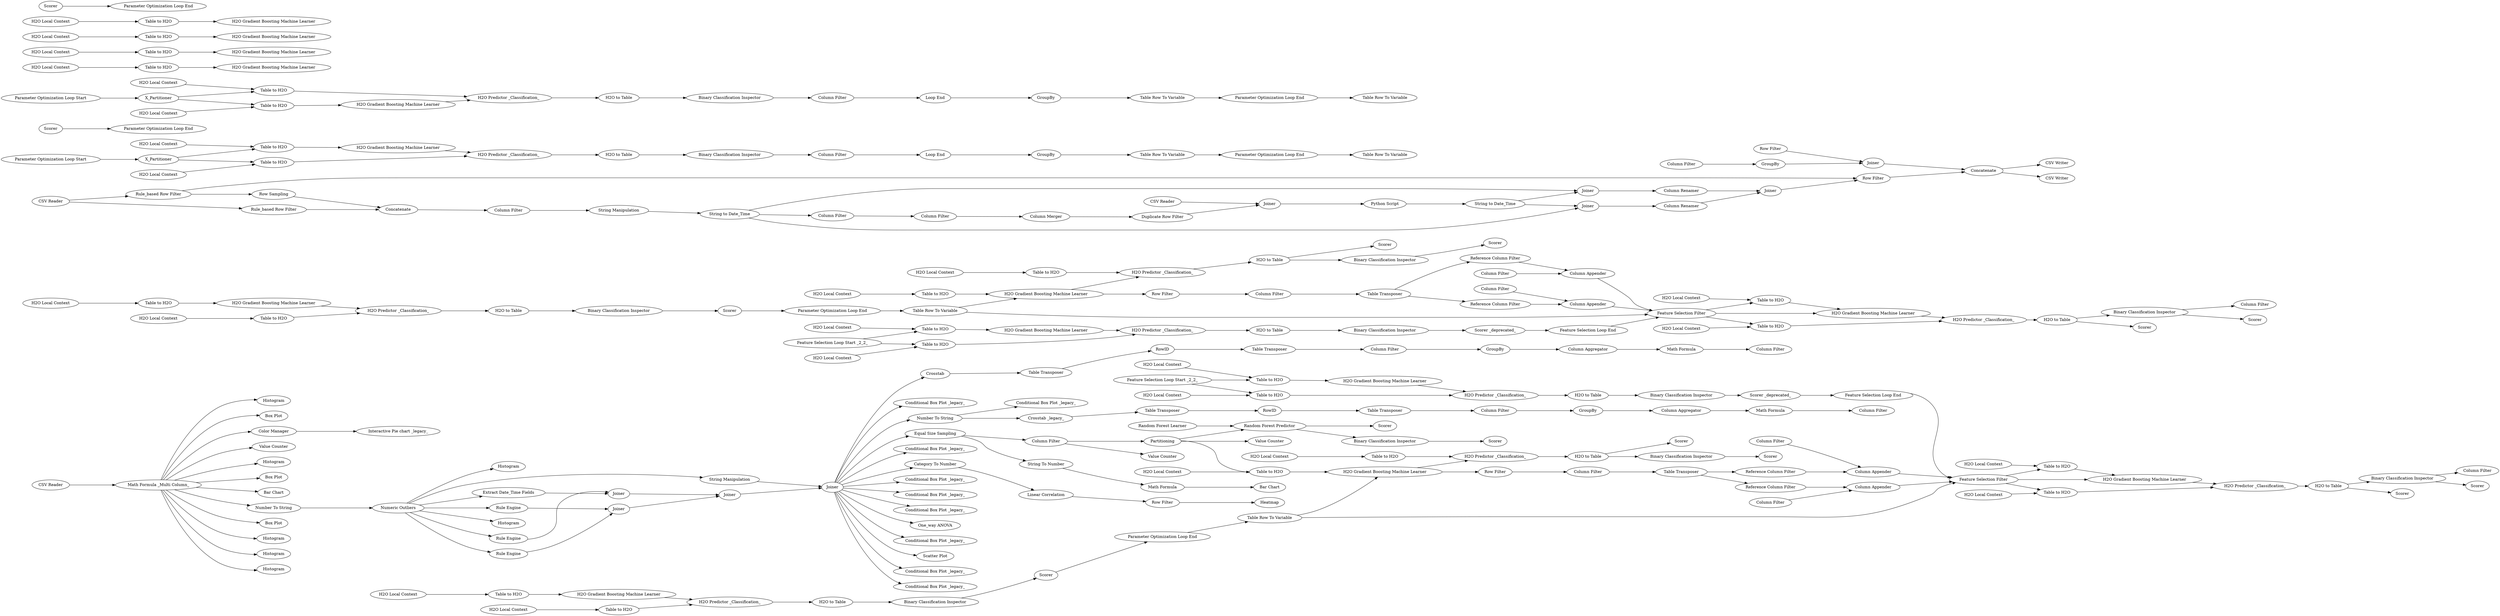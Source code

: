 digraph {
	"6664879114136510164_45" [label="Column Filter"]
	"1379525511389390036_49" [label="H2O Gradient Boosting Machine Learner"]
	"1712167640149157159_56" [label="Column Filter"]
	"-7047126955384602237_79" [label="Duplicate Row Filter"]
	"6664879114136510164_56" [label="Column Filter"]
	"-7047126955384602237_80" [label=Joiner]
	"-7047126955384602237_75" [label="Python Script"]
	"3214018433900815089_52" [label="Table to H2O"]
	"-8987786945828767946_379" [label="Number To String"]
	"7354292114620468433_342" [label="H2O to Table"]
	"6664879114136510164_26" [label="Table to H2O"]
	"7354292114620468433_7" [label="Parameter Optimization Loop End"]
	"1712167640149157159_359" [label="H2O Local Context"]
	"6664879114136510164_353" [label="H2O Local Context"]
	"3214018433900815089_37" [label="Feature Selection Filter"]
	"-8987786945828767946_127" [label=Histogram]
	"-5580068993751346034_89" [label="Binary Classification Inspector"]
	"-3007067386599140272_120" [label="Loop End"]
	"-7863132733293866824_141" [label="Column Renamer"]
	"-8987786945828767946_149" [label=Heatmap]
	"-8987786945828767946_60" [label="Equal Size Sampling"]
	"-7824796760050681315_348" [label=Scorer]
	"-4842072284283596389_31" [label="Table Transposer"]
	"-8987786945828767946_120" [label="String Manipulation"]
	"-8987786945828767946_370" [label="Conditional Box Plot _legacy_"]
	"-3007067386599140272_75" [label="Binary Classification Inspector"]
	"6664879114136510164_31" [label="H2O Predictor _Classification_"]
	"-8987786945828767946_4" [label="Row Sampling"]
	"3094677915747296734_31" [label="Table Transposer"]
	"-1091401462216484374_157" [label="Row Filter"]
	"-3007067386599140272_26" [label="Table to H2O"]
	"-8987786945828767946_129" [label=Joiner]
	"-8987786945828767946_94" [label="Extract Date_Time Fields"]
	"-5580068993751346034_347" [label="H2O Local Context"]
	"1379525511389390036_52" [label="Table to H2O"]
	"1379525511389390036_37" [label="Feature Selection Filter"]
	"-8987786945828767946_366" [label=Histogram]
	"-8987786945828767946_7" [label="Rule_based Row Filter"]
	"834193007559933913_147" [label="Column Renamer"]
	"1712167640149157159_41" [label="Column Filter"]
	"1712167640149157159_45" [label="Column Filter"]
	"-8987786945828767946_143" [label="CSV Reader"]
	"-3007067386599140272_85" [label="Table Row To Variable"]
	"7354292114620468433_30" [label="H2O Gradient Boosting Machine Learner"]
	"-4842072284283596389_32" [label="Table Transposer"]
	"3094677915747296734_27" [label=GroupBy]
	"-7824796760050681315_340" [label="H2O to Table"]
	"-7824796760050681315_89" [label="Binary Classification Inspector"]
	"1379525511389390036_46" [label="Feature Selection Loop Start _2_2_"]
	"3214018433900815089_54" [label="H2O Local Context"]
	"-7047126955384602237_77" [label="Column Filter"]
	"6664879114136510164_57" [label="Column Appender"]
	"1379525511389390036_89" [label="Binary Classification Inspector"]
	"-8987786945828767946_108" [label=Crosstab]
	"-7047126955384602237_64" [label="CSV Reader"]
	"-8987786945828767946_125" [label=Histogram]
	"1379525511389390036_54" [label="H2O Local Context"]
	"-7863132733293866824_140" [label=Joiner]
	"1712167640149157159_43" [label="Reference Column Filter"]
	"-3007067386599140272_338" [label="H2O Gradient Boosting Machine Learner"]
	"6664879114136510164_27" [label="H2O Local Context"]
	"1712167640149157159_42" [label="Table Transposer"]
	"-1091401462216484374_165" [label=Joiner]
	"6664879114136510164_30" [label="H2O Gradient Boosting Machine Learner"]
	"-8987786945828767946_144" [label="Column Filter"]
	"-5580068993751346034_340" [label="H2O to Table"]
	"-8987786945828767946_66" [label="Math Formula"]
	"-5580068993751346034_7" [label="Parameter Optimization Loop End"]
	"6664879114136510164_364" [label="Column Filter"]
	"1712167640149157159_360" [label="H2O Gradient Boosting Machine Learner"]
	"-3007067386599140272_31" [label="H2O Predictor _Classification_"]
	"7354292114620468433_340" [label="Table to H2O"]
	"1712167640149157159_356" [label="H2O to Table"]
	"-4842072284283596389_26" [label="Column Filter"]
	"-8987786945828767946_71" [label="Box Plot"]
	"1712167640149157159_358" [label="Table to H2O"]
	"-7824796760050681315_341" [label="Table to H2O"]
	"-5580068993751346034_346" [label="H2O Local Context"]
	"-8987786945828767946_63" [label="Conditional Box Plot _legacy_"]
	"6664879114136510164_358" [label="Table to H2O"]
	"7354292114620468433_75" [label="Binary Classification Inspector"]
	"-8987786945828767946_43" [label="Conditional Box Plot _legacy_"]
	"1379525511389390036_48" [label="H2O Local Context"]
	"-8987786945828767946_23" [label="Color Manager"]
	"1712167640149157159_25" [label="Table to H2O"]
	"-8987786945828767946_133" [label="Linear Correlation"]
	"6664879114136510164_25" [label="Table to H2O"]
	"1712167640149157159_31" [label="H2O Predictor _Classification_"]
	"-1091401462216484374_162" [label=GroupBy]
	"-7824796760050681315_343" [label="Table to H2O"]
	"7709164409693650800_63" [label="Random Forest Learner"]
	"-4842072284283596389_33" [label=RowID]
	"-8987786945828767946_360" [label="Value Counter"]
	"-3007067386599140272_344" [label="Table to H2O"]
	"1712167640149157159_32" [label="H2O to Table"]
	"1712167640149157159_89" [label="Binary Classification Inspector"]
	"-8987786945828767946_47" [label=Histogram]
	"7354292114620468433_120" [label="Loop End"]
	"7354292114620468433_118" [label=X_Partitioner]
	"1712167640149157159_357" [label="Binary Classification Inspector"]
	"-1091401462216484374_167" [label="Row Filter"]
	"3094677915747296734_26" [label="Column Filter"]
	"6664879114136510164_357" [label="Binary Classification Inspector"]
	"-8987786945828767946_58" [label="Math Formula _Multi Column_"]
	"-8987786945828767946_361" [label="Box Plot"]
	"-8987786945828767946_374" [label="Crosstab _legacy_"]
	"3214018433900815089_49" [label="H2O Gradient Boosting Machine Learner"]
	"7354292114620468433_24" [label=Scorer]
	"-8987786945828767946_375" [label="Conditional Box Plot _legacy_"]
	"-7824796760050681315_7" [label="Parameter Optimization Loop End"]
	"6664879114136510164_43" [label="Reference Column Filter"]
	"3214018433900815089_53" [label="Scorer _deprecated_"]
	"3214018433900815089_48" [label="H2O Local Context"]
	"1712167640149157159_27" [label="H2O Local Context"]
	"-8987786945828767946_6" [label="Interactive Pie chart _legacy_"]
	"-7824796760050681315_346" [label="H2O Local Context"]
	"-3007067386599140272_341" [label="H2O Local Context"]
	"-1091401462216484374_159" [label="Column Filter"]
	"1712167640149157159_24" [label=Scorer]
	"-5580068993751346034_348" [label=Scorer]
	"-5580068993751346034_85" [label="Table Row To Variable"]
	"7354292114620468433_27" [label="H2O Local Context"]
	"-3007067386599140272_83" [label="Table Row To Variable"]
	"6664879114136510164_354" [label=Scorer]
	"7709164409693650800_75" [label="Binary Classification Inspector"]
	"-3272620251460599367_87" [label="String to Date_Time"]
	"-7824796760050681315_85" [label="Table Row To Variable"]
	"1712167640149157159_57" [label="Column Appender"]
	"-8987786945828767946_128" [label="Rule Engine"]
	"-8987786945828767946_369" [label="Conditional Box Plot _legacy_"]
	"-7824796760050681315_345" [label="H2O Gradient Boosting Machine Learner"]
	"-4842072284283596389_27" [label=GroupBy]
	"1379525511389390036_50" [label="H2O to Table"]
	"7354292114620468433_28" [label="H2O Local Context"]
	"-8987786945828767946_367" [label="Bar Chart"]
	"834193007559933913_146" [label=Joiner]
	"-8987786945828767946_115" [label="Column Filter"]
	"-8987786945828767946_380" [label="Category To Number"]
	"3094677915747296734_28" [label="Math Formula"]
	"-3007067386599140272_30" [label="H2O Gradient Boosting Machine Learner"]
	"7709164409693650800_81" [label=Scorer]
	"7354292114620468433_83" [label="Table Row To Variable"]
	"-8987786945828767946_381" [label="CSV Writer"]
	"7354292114620468433_85" [label="Table Row To Variable"]
	"-7824796760050681315_347" [label="H2O Local Context"]
	"7354292114620468433_335" [label="Parameter Optimization Loop Start"]
	"1712167640149157159_350" [label=Scorer]
	"3214018433900815089_51" [label="H2O Predictor _Classification_"]
	"7354292114620468433_26" [label="Table to H2O"]
	"6664879114136510164_24" [label=Scorer]
	"-8987786945828767946_382" [label="CSV Reader"]
	"-3007067386599140272_81" [label="Parameter Optimization Loop End"]
	"6664879114136510164_39" [label="Row Filter"]
	"-3007067386599140272_7" [label="Parameter Optimization Loop End"]
	"-8987786945828767946_8" [label=Concatenate]
	"-8987786945828767946_126" [label="Rule Engine"]
	"1379525511389390036_36" [label="Feature Selection Loop End"]
	"6664879114136510164_356" [label="H2O to Table"]
	"1712167640149157159_354" [label=Scorer]
	"6664879114136510164_42" [label="Table Transposer"]
	"6664879114136510164_28" [label="H2O Local Context"]
	"7354292114620468433_338" [label="H2O Gradient Boosting Machine Learner"]
	"7354292114620468433_81" [label="Parameter Optimization Loop End"]
	"1379525511389390036_53" [label="Scorer _deprecated_"]
	"1712167640149157159_26" [label="Table to H2O"]
	"-8987786945828767946_134" [label="One_way ANOVA"]
	"6664879114136510164_41" [label="Column Filter"]
	"1379525511389390036_51" [label="H2O Predictor _Classification_"]
	"-8987786945828767946_59" [label="Number To String"]
	"-8987786945828767946_171" [label="Value Counter"]
	"-7047126955384602237_85" [label="String to Date_Time"]
	"-8987786945828767946_371" [label="Conditional Box Plot _legacy_"]
	"-3007067386599140272_121" [label="Column Filter"]
	"-7824796760050681315_344" [label="H2O Predictor _Classification_"]
	"7354292114620468433_25" [label="Table to H2O"]
	"-3007067386599140272_340" [label="Table to H2O"]
	"7709164409693650800_82" [label=Scorer]
	"-8987786945828767946_40" [label="Scatter Plot"]
	"-8987786945828767946_62" [label="Conditional Box Plot _legacy_"]
	"-8987786945828767946_142" [label=Joiner]
	"-5580068993751346034_345" [label="H2O Gradient Boosting Machine Learner"]
	"1379525511389390036_47" [label="Table to H2O"]
	"-8987786945828767946_124" [label="Rule Engine"]
	"-5580068993751346034_341" [label="Table to H2O"]
	"7354292114620468433_31" [label="H2O Predictor _Classification_"]
	"6664879114136510164_351" [label=Scorer]
	"6664879114136510164_32" [label="H2O to Table"]
	"7709164409693650800_64" [label="Random Forest Predictor"]
	"6664879114136510164_44" [label="Column Appender"]
	"3094677915747296734_33" [label=RowID]
	"6664879114136510164_355" [label="H2O Predictor _Classification_"]
	"1712167640149157159_30" [label="H2O Gradient Boosting Machine Learner"]
	"6664879114136510164_89" [label="Binary Classification Inspector"]
	"1712167640149157159_355" [label="H2O Predictor _Classification_"]
	"-8987786945828767946_362" [label="Box Plot"]
	"7354292114620468433_339" [label="H2O Local Context"]
	"3094677915747296734_32" [label="Table Transposer"]
	"-1091401462216484374_168" [label=Concatenate]
	"1712167640149157159_28" [label="H2O Local Context"]
	"1712167640149157159_55" [label="Reference Column Filter"]
	"-4842072284283596389_29" [label="Column Aggregator"]
	"7354292114620468433_344" [label="Table to H2O"]
	"-8987786945828767946_151" [label="Row Filter"]
	"1712167640149157159_364" [label="Column Filter"]
	"-8987786945828767946_65" [label="Bar Chart"]
	"-8987786945828767946_57" [label="String To Number"]
	"6664879114136510164_55" [label="Reference Column Filter"]
	"6664879114136510164_350" [label=Scorer]
	"6664879114136510164_352" [label="Table to H2O"]
	"3214018433900815089_46" [label="Feature Selection Loop Start _2_2_"]
	"3214018433900815089_50" [label="H2O to Table"]
	"7354292114620468433_343" [label="H2O Gradient Boosting Machine Learner"]
	"-3007067386599140272_25" [label="Table to H2O"]
	"-7047126955384602237_78" [label="Column Merger"]
	"-3007067386599140272_122" [label=GroupBy]
	"-4842072284283596389_28" [label="Math Formula"]
	"-8987786945828767946_135" [label="Rule_based Row Filter"]
	"-3007067386599140272_335" [label="Parameter Optimization Loop Start"]
	"-3007067386599140272_28" [label="H2O Local Context"]
	"6664879114136510164_359" [label="H2O Local Context"]
	"1712167640149157159_351" [label=Scorer]
	"6664879114136510164_360" [label="H2O Gradient Boosting Machine Learner"]
	"-3272620251460599367_82" [label="String Manipulation"]
	"-8987786945828767946_46" [label=Histogram]
	"-5580068993751346034_343" [label="Table to H2O"]
	"-8987786945828767946_373" [label="Column Filter"]
	"-7047126955384602237_76" [label="Column Filter"]
	"3214018433900815089_89" [label="Binary Classification Inspector"]
	"1712167640149157159_353" [label="H2O Local Context"]
	"7354292114620468433_122" [label=GroupBy]
	"-8987786945828767946_130" [label=Joiner]
	"-8987786945828767946_368" [label="Conditional Box Plot _legacy_"]
	"-1091401462216484374_169" [label="CSV Writer"]
	"-8987786945828767946_68" [label="Numeric Outliers"]
	"-8987786945828767946_132" [label=Joiner]
	"-8987786945828767946_172" [label=Partitioning]
	"-3007067386599140272_118" [label=X_Partitioner]
	"-3007067386599140272_343" [label="H2O Gradient Boosting Machine Learner"]
	"1712167640149157159_39" [label="Row Filter"]
	"-8987786945828767946_364" [label=Histogram]
	"-5580068993751346034_344" [label="H2O Predictor _Classification_"]
	"1712167640149157159_352" [label="Table to H2O"]
	"-8987786945828767946_131" [label=Joiner]
	"-8987786945828767946_173" [label="Column Filter"]
	"3214018433900815089_36" [label="Feature Selection Loop End"]
	"-3007067386599140272_24" [label=Scorer]
	"-3007067386599140272_27" [label="H2O Local Context"]
	"3094677915747296734_29" [label="Column Aggregator"]
	"3214018433900815089_47" [label="Table to H2O"]
	"-8987786945828767946_61" [label="Conditional Box Plot _legacy_"]
	"7354292114620468433_121" [label="Column Filter"]
	"-3007067386599140272_342" [label="H2O to Table"]
	"-8987786945828767946_365" [label=Histogram]
	"-8987786945828767946_170" [label="Value Counter"]
	"7354292114620468433_341" [label="H2O Local Context"]
	"-3007067386599140272_339" [label="H2O Local Context"]
	"1712167640149157159_44" [label="Column Appender"]
	"6664879114136510164_32" -> "6664879114136510164_350"
	"-8987786945828767946_7" -> "-1091401462216484374_167"
	"-3007067386599140272_25" -> "-3007067386599140272_30"
	"7354292114620468433_25" -> "7354292114620468433_30"
	"1379525511389390036_52" -> "1379525511389390036_51"
	"3094677915747296734_33" -> "3094677915747296734_32"
	"-7047126955384602237_75" -> "-7047126955384602237_85"
	"-8987786945828767946_68" -> "-8987786945828767946_120"
	"7354292114620468433_121" -> "7354292114620468433_120"
	"-8987786945828767946_68" -> "-8987786945828767946_126"
	"-8987786945828767946_58" -> "-8987786945828767946_364"
	"-4842072284283596389_26" -> "-4842072284283596389_27"
	"6664879114136510164_360" -> "6664879114136510164_355"
	"-7824796760050681315_344" -> "-7824796760050681315_340"
	"6664879114136510164_28" -> "6664879114136510164_26"
	"-7824796760050681315_89" -> "-7824796760050681315_348"
	"-7824796760050681315_341" -> "-7824796760050681315_345"
	"1379525511389390036_37" -> "6664879114136510164_360"
	"-3007067386599140272_118" -> "-3007067386599140272_26"
	"6664879114136510164_355" -> "6664879114136510164_356"
	"6664879114136510164_353" -> "6664879114136510164_352"
	"-3007067386599140272_28" -> "-3007067386599140272_26"
	"6664879114136510164_357" -> "6664879114136510164_364"
	"7354292114620468433_118" -> "7354292114620468433_344"
	"7354292114620468433_342" -> "7354292114620468433_75"
	"1379525511389390036_37" -> "6664879114136510164_358"
	"-8987786945828767946_132" -> "-8987786945828767946_40"
	"1379525511389390036_36" -> "1379525511389390036_37"
	"3094677915747296734_32" -> "3094677915747296734_26"
	"-8987786945828767946_59" -> "-8987786945828767946_68"
	"-8987786945828767946_68" -> "-8987786945828767946_127"
	"-8987786945828767946_143" -> "-8987786945828767946_7"
	"-8987786945828767946_4" -> "-8987786945828767946_8"
	"7354292114620468433_26" -> "7354292114620468433_31"
	"-5580068993751346034_346" -> "-5580068993751346034_343"
	"6664879114136510164_42" -> "6664879114136510164_43"
	"1379525511389390036_51" -> "1379525511389390036_50"
	"-4842072284283596389_32" -> "-4842072284283596389_26"
	"7354292114620468433_24" -> "7354292114620468433_7"
	"1379525511389390036_47" -> "1379525511389390036_49"
	"-7047126955384602237_85" -> "834193007559933913_146"
	"6664879114136510164_30" -> "6664879114136510164_39"
	"-1091401462216484374_162" -> "-1091401462216484374_165"
	"1712167640149157159_56" -> "1712167640149157159_57"
	"1712167640149157159_28" -> "1712167640149157159_26"
	"-8987786945828767946_58" -> "-8987786945828767946_361"
	"1712167640149157159_89" -> "1712167640149157159_24"
	"3214018433900815089_54" -> "3214018433900815089_52"
	"7354292114620468433_122" -> "7354292114620468433_83"
	"-3007067386599140272_27" -> "-3007067386599140272_25"
	"-8987786945828767946_132" -> "-8987786945828767946_108"
	"-8987786945828767946_380" -> "-8987786945828767946_133"
	"-3007067386599140272_118" -> "-3007067386599140272_344"
	"-3007067386599140272_31" -> "-3007067386599140272_342"
	"1712167640149157159_45" -> "1712167640149157159_44"
	"-3007067386599140272_24" -> "-3007067386599140272_7"
	"7354292114620468433_83" -> "7354292114620468433_81"
	"-8987786945828767946_23" -> "-8987786945828767946_6"
	"-3272620251460599367_82" -> "-3272620251460599367_87"
	"-8987786945828767946_129" -> "-8987786945828767946_131"
	"1379525511389390036_48" -> "1379525511389390036_47"
	"-3272620251460599367_87" -> "-7863132733293866824_140"
	"-7824796760050681315_346" -> "-7824796760050681315_343"
	"3214018433900815089_37" -> "1712167640149157159_352"
	"-4842072284283596389_27" -> "-4842072284283596389_29"
	"-3007067386599140272_339" -> "-3007067386599140272_340"
	"-7047126955384602237_76" -> "-7047126955384602237_78"
	"1379525511389390036_49" -> "1379525511389390036_51"
	"7354292114620468433_31" -> "7354292114620468433_342"
	"6664879114136510164_57" -> "1379525511389390036_37"
	"-8987786945828767946_58" -> "-8987786945828767946_366"
	"1712167640149157159_55" -> "1712167640149157159_57"
	"1379525511389390036_54" -> "1379525511389390036_52"
	"-3007067386599140272_81" -> "-3007067386599140272_85"
	"-5580068993751346034_345" -> "-5580068993751346034_344"
	"1712167640149157159_356" -> "1712167640149157159_357"
	"7354292114620468433_75" -> "7354292114620468433_121"
	"6664879114136510164_357" -> "6664879114136510164_351"
	"1379525511389390036_50" -> "1379525511389390036_89"
	"7709164409693650800_63" -> "7709164409693650800_64"
	"7354292114620468433_120" -> "7354292114620468433_122"
	"6664879114136510164_356" -> "6664879114136510164_354"
	"-8987786945828767946_379" -> "-8987786945828767946_374"
	"1712167640149157159_42" -> "1712167640149157159_55"
	"3214018433900815089_50" -> "3214018433900815089_89"
	"1712167640149157159_355" -> "1712167640149157159_356"
	"-8987786945828767946_66" -> "-8987786945828767946_65"
	"-8987786945828767946_58" -> "-8987786945828767946_360"
	"-8987786945828767946_68" -> "-8987786945828767946_94"
	"-3007067386599140272_343" -> "-3007067386599140272_31"
	"-3007067386599140272_341" -> "-3007067386599140272_344"
	"-8987786945828767946_60" -> "-8987786945828767946_173"
	"6664879114136510164_26" -> "6664879114136510164_31"
	"-8987786945828767946_131" -> "-8987786945828767946_132"
	"1712167640149157159_30" -> "1712167640149157159_31"
	"-8987786945828767946_128" -> "-8987786945828767946_129"
	"-3272620251460599367_87" -> "834193007559933913_146"
	"7354292114620468433_340" -> "7354292114620468433_338"
	"1379525511389390036_46" -> "1379525511389390036_52"
	"3094677915747296734_29" -> "3094677915747296734_28"
	"1712167640149157159_57" -> "3214018433900815089_37"
	"6664879114136510164_56" -> "6664879114136510164_57"
	"7354292114620468433_81" -> "7354292114620468433_85"
	"1712167640149157159_32" -> "1712167640149157159_350"
	"-1091401462216484374_168" -> "-8987786945828767946_381"
	"-7047126955384602237_77" -> "-7047126955384602237_76"
	"-8987786945828767946_132" -> "-8987786945828767946_370"
	"-8987786945828767946_132" -> "-8987786945828767946_368"
	"7709164409693650800_75" -> "7709164409693650800_82"
	"-1091401462216484374_159" -> "-1091401462216484374_162"
	"7354292114620468433_28" -> "7354292114620468433_26"
	"-4842072284283596389_33" -> "-4842072284283596389_32"
	"-5580068993751346034_89" -> "-5580068993751346034_348"
	"1712167640149157159_359" -> "1712167640149157159_358"
	"6664879114136510164_39" -> "6664879114136510164_41"
	"3214018433900815089_37" -> "1712167640149157159_360"
	"-3007067386599140272_335" -> "-3007067386599140272_118"
	"-4842072284283596389_31" -> "-4842072284283596389_33"
	"1712167640149157159_357" -> "1712167640149157159_364"
	"-7824796760050681315_347" -> "-7824796760050681315_341"
	"834193007559933913_147" -> "-8987786945828767946_142"
	"6664879114136510164_352" -> "6664879114136510164_355"
	"7354292114620468433_339" -> "7354292114620468433_340"
	"-8987786945828767946_382" -> "-8987786945828767946_58"
	"-8987786945828767946_132" -> "-8987786945828767946_369"
	"6664879114136510164_356" -> "6664879114136510164_357"
	"-8987786945828767946_132" -> "-8987786945828767946_61"
	"7354292114620468433_343" -> "7354292114620468433_31"
	"-8987786945828767946_58" -> "-8987786945828767946_71"
	"-3007067386599140272_120" -> "-3007067386599140272_122"
	"-3007067386599140272_344" -> "-3007067386599140272_343"
	"-8987786945828767946_173" -> "-8987786945828767946_170"
	"-7047126955384602237_80" -> "-7047126955384602237_75"
	"1712167640149157159_25" -> "1712167640149157159_30"
	"-7047126955384602237_79" -> "-7047126955384602237_80"
	"3214018433900815089_49" -> "3214018433900815089_51"
	"-8987786945828767946_133" -> "-8987786945828767946_151"
	"3094677915747296734_31" -> "3094677915747296734_33"
	"6664879114136510164_27" -> "6664879114136510164_25"
	"-7863132733293866824_141" -> "-8987786945828767946_142"
	"-3007067386599140272_26" -> "-3007067386599140272_31"
	"-8987786945828767946_132" -> "-8987786945828767946_43"
	"-8987786945828767946_58" -> "-8987786945828767946_362"
	"1379525511389390036_46" -> "1379525511389390036_47"
	"-7824796760050681315_340" -> "-7824796760050681315_89"
	"-1091401462216484374_168" -> "-1091401462216484374_169"
	"-5580068993751346034_85" -> "1712167640149157159_30"
	"1712167640149157159_358" -> "1712167640149157159_360"
	"-7047126955384602237_64" -> "-7047126955384602237_80"
	"-1091401462216484374_157" -> "-1091401462216484374_165"
	"-7047126955384602237_78" -> "-7047126955384602237_79"
	"-8987786945828767946_151" -> "-8987786945828767946_149"
	"-8987786945828767946_8" -> "-8987786945828767946_144"
	"-8987786945828767946_58" -> "-8987786945828767946_59"
	"1712167640149157159_353" -> "1712167640149157159_352"
	"6664879114136510164_32" -> "6664879114136510164_89"
	"-3007067386599140272_121" -> "-3007067386599140272_120"
	"-5580068993751346034_347" -> "-5580068993751346034_341"
	"1712167640149157159_39" -> "1712167640149157159_41"
	"-8987786945828767946_132" -> "-8987786945828767946_62"
	"-7863132733293866824_140" -> "-7863132733293866824_141"
	"1379525511389390036_89" -> "1379525511389390036_53"
	"-8987786945828767946_57" -> "-8987786945828767946_66"
	"-8987786945828767946_173" -> "-8987786945828767946_172"
	"-8987786945828767946_58" -> "-8987786945828767946_23"
	"3094677915747296734_27" -> "3094677915747296734_29"
	"7354292114620468433_118" -> "7354292114620468433_26"
	"6664879114136510164_45" -> "6664879114136510164_44"
	"-8987786945828767946_132" -> "-8987786945828767946_63"
	"-8987786945828767946_379" -> "-8987786945828767946_375"
	"3214018433900815089_37" -> "1712167640149157159_358"
	"6664879114136510164_30" -> "6664879114136510164_31"
	"1712167640149157159_356" -> "1712167640149157159_354"
	"-8987786945828767946_172" -> "6664879114136510164_25"
	"-8987786945828767946_132" -> "-8987786945828767946_371"
	"6664879114136510164_358" -> "6664879114136510164_360"
	"1712167640149157159_357" -> "1712167640149157159_351"
	"-3007067386599140272_340" -> "-3007067386599140272_338"
	"-3272620251460599367_87" -> "-7047126955384602237_77"
	"7354292114620468433_335" -> "7354292114620468433_118"
	"-8987786945828767946_135" -> "-8987786945828767946_8"
	"-8987786945828767946_132" -> "-8987786945828767946_134"
	"6664879114136510164_31" -> "6664879114136510164_32"
	"3214018433900815089_52" -> "3214018433900815089_51"
	"1712167640149157159_43" -> "1712167640149157159_44"
	"-8987786945828767946_7" -> "-8987786945828767946_4"
	"-8987786945828767946_374" -> "-4842072284283596389_31"
	"-8987786945828767946_144" -> "-3272620251460599367_82"
	"-8987786945828767946_58" -> "-8987786945828767946_367"
	"-5580068993751346034_341" -> "-5580068993751346034_345"
	"-3007067386599140272_83" -> "-3007067386599140272_81"
	"1379525511389390036_53" -> "1379525511389390036_36"
	"3214018433900815089_48" -> "3214018433900815089_47"
	"3214018433900815089_53" -> "3214018433900815089_36"
	"6664879114136510164_44" -> "1379525511389390036_37"
	"7354292114620468433_27" -> "7354292114620468433_25"
	"6664879114136510164_41" -> "6664879114136510164_42"
	"-8987786945828767946_126" -> "-8987786945828767946_129"
	"-8987786945828767946_58" -> "-8987786945828767946_46"
	"-5580068993751346034_7" -> "-5580068993751346034_85"
	"-7824796760050681315_345" -> "-7824796760050681315_344"
	"-8987786945828767946_58" -> "-8987786945828767946_365"
	"-8987786945828767946_94" -> "-8987786945828767946_130"
	"3214018433900815089_51" -> "3214018433900815089_50"
	"1712167640149157159_27" -> "1712167640149157159_25"
	"-8987786945828767946_68" -> "-8987786945828767946_128"
	"-8987786945828767946_58" -> "-8987786945828767946_47"
	"-7047126955384602237_85" -> "-7863132733293866824_140"
	"-3007067386599140272_75" -> "-3007067386599140272_121"
	"-3007067386599140272_122" -> "-3007067386599140272_83"
	"-5580068993751346034_343" -> "-5580068993751346034_344"
	"-8987786945828767946_132" -> "-8987786945828767946_380"
	"7354292114620468433_344" -> "7354292114620468433_343"
	"-8987786945828767946_130" -> "-8987786945828767946_131"
	"6664879114136510164_43" -> "6664879114136510164_44"
	"-8987786945828767946_132" -> "-8987786945828767946_60"
	"7354292114620468433_341" -> "7354292114620468433_344"
	"1712167640149157159_352" -> "1712167640149157159_355"
	"6664879114136510164_359" -> "6664879114136510164_358"
	"-7824796760050681315_85" -> "6664879114136510164_30"
	"-8987786945828767946_172" -> "-8987786945828767946_171"
	"1712167640149157159_42" -> "1712167640149157159_43"
	"-5580068993751346034_85" -> "3214018433900815089_37"
	"-3007067386599140272_342" -> "-3007067386599140272_75"
	"3094677915747296734_26" -> "3094677915747296734_27"
	"1712167640149157159_30" -> "1712167640149157159_39"
	"6664879114136510164_25" -> "6664879114136510164_30"
	"-4842072284283596389_29" -> "-4842072284283596389_28"
	"1712167640149157159_41" -> "1712167640149157159_42"
	"3094677915747296734_28" -> "-8987786945828767946_115"
	"-7824796760050681315_85" -> "1379525511389390036_37"
	"-7824796760050681315_343" -> "-7824796760050681315_344"
	"-7824796760050681315_7" -> "-7824796760050681315_85"
	"6664879114136510164_42" -> "6664879114136510164_55"
	"3214018433900815089_47" -> "3214018433900815089_49"
	"3214018433900815089_46" -> "3214018433900815089_52"
	"-8987786945828767946_132" -> "-8987786945828767946_379"
	"1379525511389390036_37" -> "6664879114136510164_352"
	"-5580068993751346034_344" -> "-5580068993751346034_340"
	"-5580068993751346034_348" -> "-5580068993751346034_7"
	"-8987786945828767946_172" -> "7709164409693650800_64"
	"-8987786945828767946_68" -> "-8987786945828767946_124"
	"-4842072284283596389_28" -> "-8987786945828767946_373"
	"-8987786945828767946_68" -> "-8987786945828767946_125"
	"6664879114136510164_89" -> "6664879114136510164_24"
	"7709164409693650800_64" -> "7709164409693650800_75"
	"-8987786945828767946_108" -> "3094677915747296734_31"
	"-8987786945828767946_124" -> "-8987786945828767946_130"
	"7709164409693650800_64" -> "7709164409693650800_81"
	"-8987786945828767946_143" -> "-8987786945828767946_135"
	"3214018433900815089_89" -> "3214018433900815089_53"
	"-7824796760050681315_348" -> "-7824796760050681315_7"
	"-8987786945828767946_142" -> "-1091401462216484374_167"
	"3214018433900815089_46" -> "3214018433900815089_47"
	"3214018433900815089_36" -> "3214018433900815089_37"
	"-8987786945828767946_60" -> "-8987786945828767946_57"
	"834193007559933913_146" -> "834193007559933913_147"
	"1712167640149157159_360" -> "1712167640149157159_355"
	"1712167640149157159_26" -> "1712167640149157159_31"
	"-8987786945828767946_120" -> "-8987786945828767946_132"
	"1712167640149157159_32" -> "1712167640149157159_89"
	"1712167640149157159_31" -> "1712167640149157159_32"
	"-1091401462216484374_165" -> "-1091401462216484374_168"
	"-5580068993751346034_340" -> "-5580068993751346034_89"
	"6664879114136510164_55" -> "6664879114136510164_57"
	"1712167640149157159_44" -> "3214018433900815089_37"
	"-1091401462216484374_167" -> "-1091401462216484374_168"
	rankdir=LR
}
